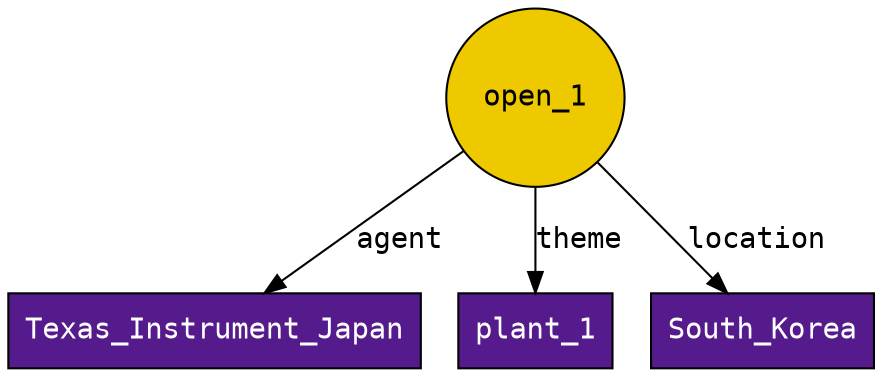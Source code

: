 digraph G {
	node [shape=box,fontcolor=white,fillcolor=purple4,style=filled, fontname=Consolas]
	edge [fontname=Consolas]
	open_1 -> Texas_Instrument_Japan [label="agent"]
	open_1 -> plant_1 [label="theme"]
	open_1 -> South_Korea [label="location"]
	open_1 [shape=circle,fillcolor=gold2,style=filled,fontcolor=black]
}
